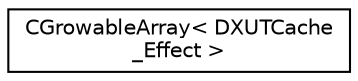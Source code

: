 digraph "Graphical Class Hierarchy"
{
  edge [fontname="Helvetica",fontsize="10",labelfontname="Helvetica",labelfontsize="10"];
  node [fontname="Helvetica",fontsize="10",shape=record];
  rankdir="LR";
  Node1 [label="CGrowableArray\< DXUTCache\l_Effect \>",height=0.2,width=0.4,color="black", fillcolor="white", style="filled",URL="$class_c_growable_array.html"];
}
